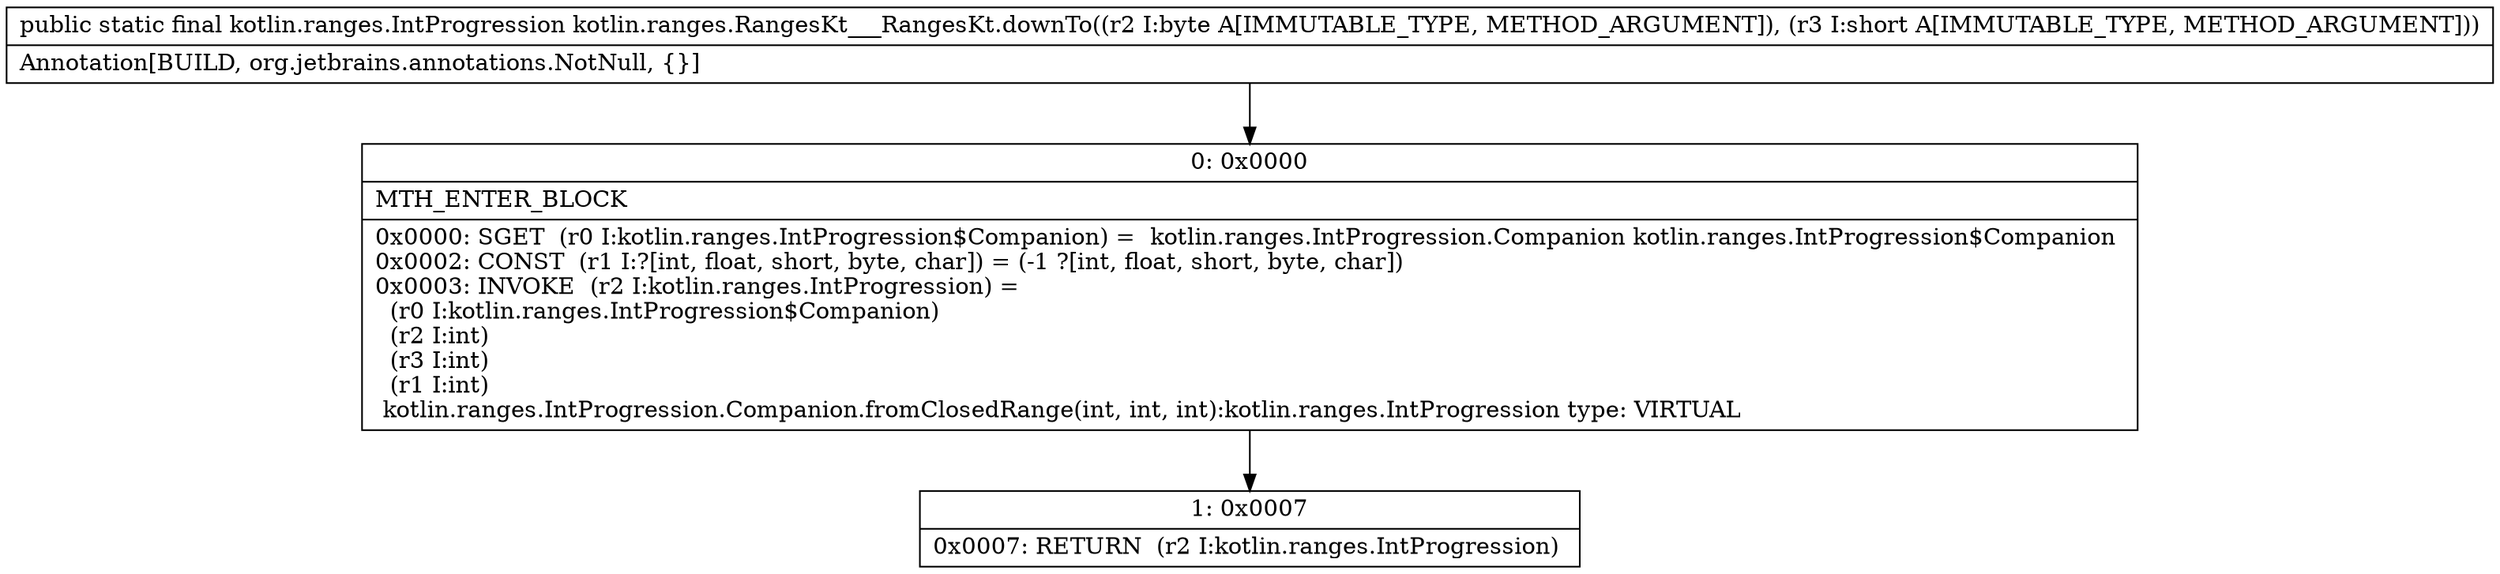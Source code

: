 digraph "CFG forkotlin.ranges.RangesKt___RangesKt.downTo(BS)Lkotlin\/ranges\/IntProgression;" {
Node_0 [shape=record,label="{0\:\ 0x0000|MTH_ENTER_BLOCK\l|0x0000: SGET  (r0 I:kotlin.ranges.IntProgression$Companion) =  kotlin.ranges.IntProgression.Companion kotlin.ranges.IntProgression$Companion \l0x0002: CONST  (r1 I:?[int, float, short, byte, char]) = (\-1 ?[int, float, short, byte, char]) \l0x0003: INVOKE  (r2 I:kotlin.ranges.IntProgression) = \l  (r0 I:kotlin.ranges.IntProgression$Companion)\l  (r2 I:int)\l  (r3 I:int)\l  (r1 I:int)\l kotlin.ranges.IntProgression.Companion.fromClosedRange(int, int, int):kotlin.ranges.IntProgression type: VIRTUAL \l}"];
Node_1 [shape=record,label="{1\:\ 0x0007|0x0007: RETURN  (r2 I:kotlin.ranges.IntProgression) \l}"];
MethodNode[shape=record,label="{public static final kotlin.ranges.IntProgression kotlin.ranges.RangesKt___RangesKt.downTo((r2 I:byte A[IMMUTABLE_TYPE, METHOD_ARGUMENT]), (r3 I:short A[IMMUTABLE_TYPE, METHOD_ARGUMENT]))  | Annotation[BUILD, org.jetbrains.annotations.NotNull, \{\}]\l}"];
MethodNode -> Node_0;
Node_0 -> Node_1;
}


